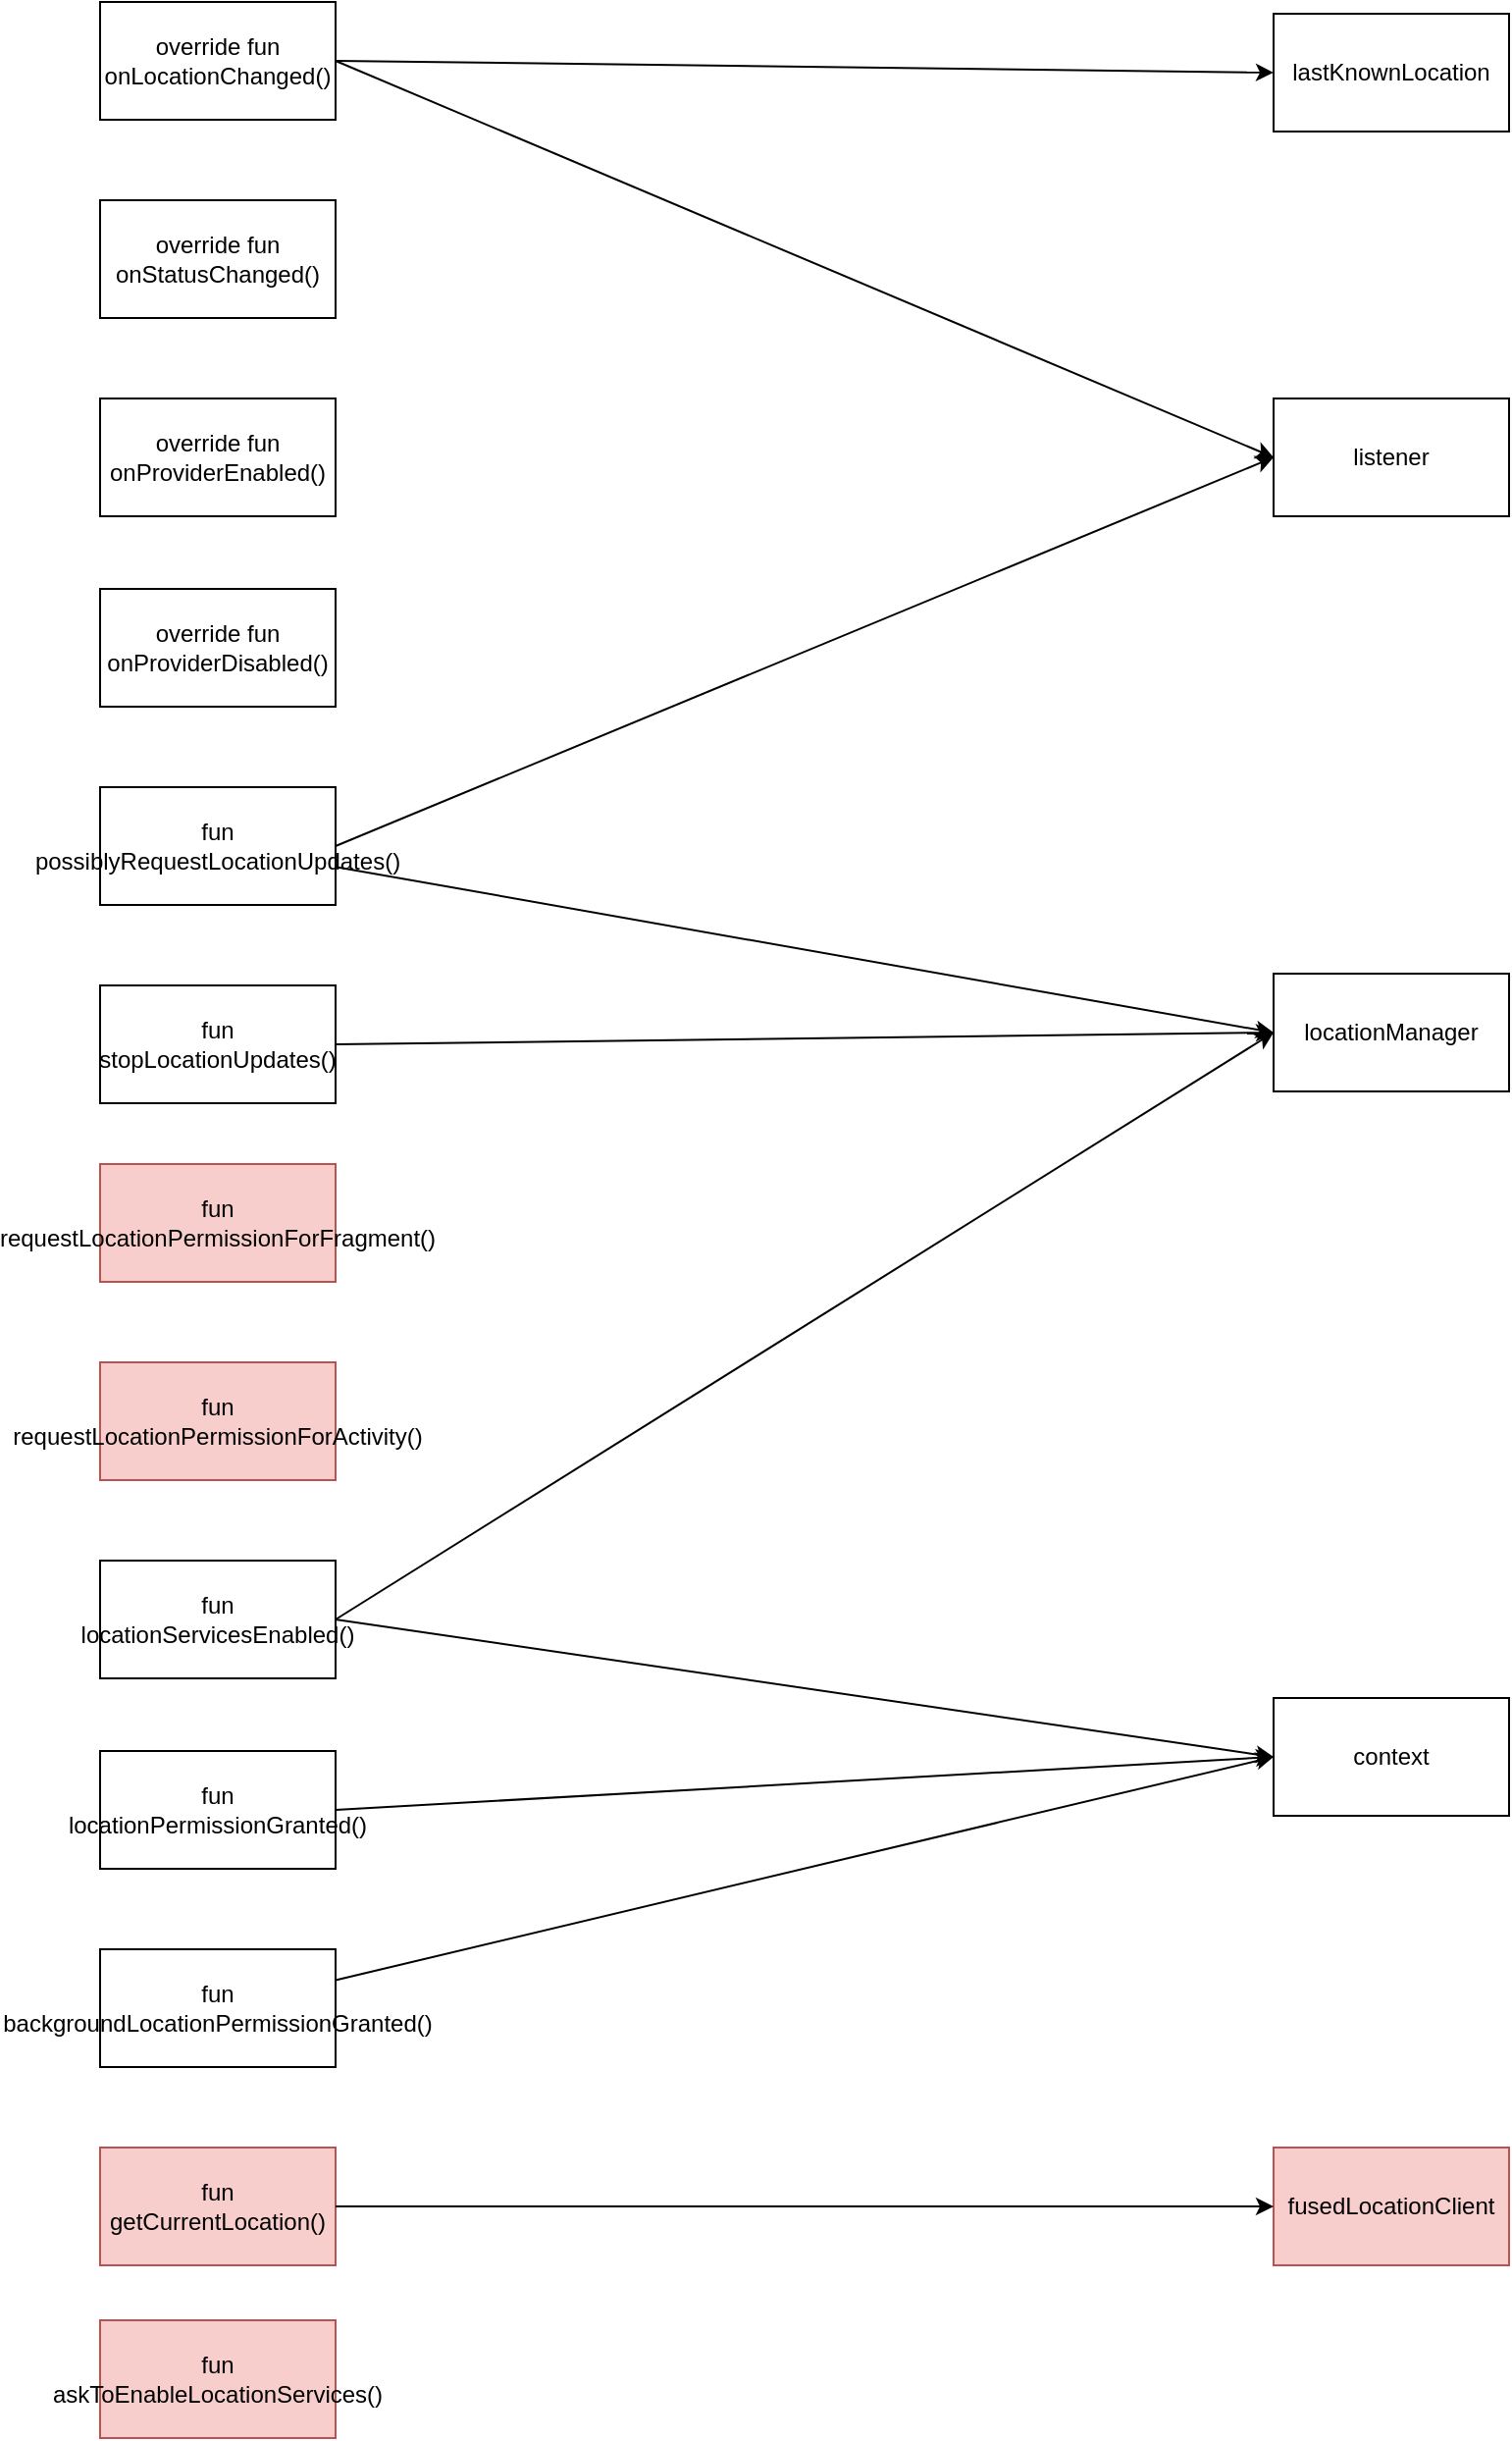 <mxfile version="12.7.1" type="github"><diagram id="XO18UrnIPg-8cIo-Gu_F" name="Page-1"><mxGraphModel dx="1186" dy="747" grid="0" gridSize="10" guides="1" tooltips="1" connect="1" arrows="1" fold="1" page="0" pageScale="1" pageWidth="827" pageHeight="1169" math="0" shadow="0"><root><mxCell id="0"/><mxCell id="1" parent="0"/><mxCell id="-8VVzi5CtMOe5ijPJX_Y-1" value="override fun onLocationChanged()" style="rounded=0;whiteSpace=wrap;html=1;" parent="1" vertex="1"><mxGeometry x="65" y="127" width="120" height="60" as="geometry"/></mxCell><mxCell id="-8VVzi5CtMOe5ijPJX_Y-2" value="context" style="rounded=0;whiteSpace=wrap;html=1;" parent="1" vertex="1"><mxGeometry x="663" y="991" width="120" height="60" as="geometry"/></mxCell><mxCell id="-8VVzi5CtMOe5ijPJX_Y-3" value="override fun onStatusChanged()" style="rounded=0;whiteSpace=wrap;html=1;" parent="1" vertex="1"><mxGeometry x="65" y="228" width="120" height="60" as="geometry"/></mxCell><mxCell id="-8VVzi5CtMOe5ijPJX_Y-4" value="locationManager" style="rounded=0;whiteSpace=wrap;html=1;" parent="1" vertex="1"><mxGeometry x="663" y="622" width="120" height="60" as="geometry"/></mxCell><mxCell id="-8VVzi5CtMOe5ijPJX_Y-5" value="override fun onProviderEnabled()" style="rounded=0;whiteSpace=wrap;html=1;" parent="1" vertex="1"><mxGeometry x="65" y="329" width="120" height="60" as="geometry"/></mxCell><mxCell id="-8VVzi5CtMOe5ijPJX_Y-6" value="lastKnownLocation" style="rounded=0;whiteSpace=wrap;html=1;" parent="1" vertex="1"><mxGeometry x="663" y="133" width="120" height="60" as="geometry"/></mxCell><mxCell id="-8VVzi5CtMOe5ijPJX_Y-7" value="" style="endArrow=classic;html=1;exitX=1;exitY=0.5;exitDx=0;exitDy=0;entryX=0;entryY=0.5;entryDx=0;entryDy=0;" parent="1" source="-8VVzi5CtMOe5ijPJX_Y-1" target="-8VVzi5CtMOe5ijPJX_Y-6" edge="1"><mxGeometry width="50" height="50" relative="1" as="geometry"><mxPoint x="65" y="460" as="sourcePoint"/><mxPoint x="302" y="198" as="targetPoint"/></mxGeometry></mxCell><mxCell id="-8VVzi5CtMOe5ijPJX_Y-10" value="override fun onProviderDisabled()" style="rounded=0;whiteSpace=wrap;html=1;" parent="1" vertex="1"><mxGeometry x="65" y="426" width="120" height="60" as="geometry"/></mxCell><mxCell id="-8VVzi5CtMOe5ijPJX_Y-11" value="listener" style="rounded=0;whiteSpace=wrap;html=1;" parent="1" vertex="1"><mxGeometry x="663" y="329" width="120" height="60" as="geometry"/></mxCell><mxCell id="-8VVzi5CtMOe5ijPJX_Y-12" value="fun possiblyRequestLocationUpdates()" style="rounded=0;whiteSpace=wrap;html=1;" parent="1" vertex="1"><mxGeometry x="65" y="527" width="120" height="60" as="geometry"/></mxCell><mxCell id="-8VVzi5CtMOe5ijPJX_Y-13" value="fusedLocationClient" style="rounded=0;whiteSpace=wrap;html=1;fillColor=#f8cecc;strokeColor=#b85450;" parent="1" vertex="1"><mxGeometry x="663" y="1220" width="120" height="60" as="geometry"/></mxCell><mxCell id="-8VVzi5CtMOe5ijPJX_Y-14" value="fun stopLocationUpdates()" style="rounded=0;whiteSpace=wrap;html=1;" parent="1" vertex="1"><mxGeometry x="65" y="628" width="120" height="60" as="geometry"/></mxCell><mxCell id="-8VVzi5CtMOe5ijPJX_Y-17" value="" style="endArrow=classic;html=1;entryX=0;entryY=0.5;entryDx=0;entryDy=0;" parent="1" source="-8VVzi5CtMOe5ijPJX_Y-12" target="-8VVzi5CtMOe5ijPJX_Y-4" edge="1"><mxGeometry width="50" height="50" relative="1" as="geometry"><mxPoint x="233" y="587" as="sourcePoint"/><mxPoint x="307" y="545" as="targetPoint"/></mxGeometry></mxCell><mxCell id="-8VVzi5CtMOe5ijPJX_Y-18" value="" style="endArrow=classic;html=1;entryX=0;entryY=0.5;entryDx=0;entryDy=0;exitX=1;exitY=0.5;exitDx=0;exitDy=0;" parent="1" source="-8VVzi5CtMOe5ijPJX_Y-14" target="-8VVzi5CtMOe5ijPJX_Y-4" edge="1"><mxGeometry width="50" height="50" relative="1" as="geometry"><mxPoint x="272" y="787" as="sourcePoint"/><mxPoint x="353" y="658" as="targetPoint"/></mxGeometry></mxCell><mxCell id="-8VVzi5CtMOe5ijPJX_Y-19" value="fun requestLocationPermissionForFragment()" style="rounded=0;whiteSpace=wrap;html=1;fillColor=#f8cecc;strokeColor=#b85450;" parent="1" vertex="1"><mxGeometry x="65" y="719" width="120" height="60" as="geometry"/></mxCell><mxCell id="-8VVzi5CtMOe5ijPJX_Y-21" value="fun requestLocationPermissionForActivity()" style="rounded=0;whiteSpace=wrap;html=1;fillColor=#f8cecc;strokeColor=#b85450;" parent="1" vertex="1"><mxGeometry x="65" y="820" width="120" height="60" as="geometry"/></mxCell><mxCell id="-8VVzi5CtMOe5ijPJX_Y-23" value="fun locationServicesEnabled()" style="rounded=0;whiteSpace=wrap;html=1;" parent="1" vertex="1"><mxGeometry x="65" y="921" width="120" height="60" as="geometry"/></mxCell><mxCell id="-8VVzi5CtMOe5ijPJX_Y-27" value="" style="endArrow=classic;html=1;entryX=0;entryY=0.5;entryDx=0;entryDy=0;exitX=1;exitY=0.5;exitDx=0;exitDy=0;" parent="1" source="-8VVzi5CtMOe5ijPJX_Y-23" target="-8VVzi5CtMOe5ijPJX_Y-2" edge="1"><mxGeometry width="50" height="50" relative="1" as="geometry"><mxPoint x="272" y="1080" as="sourcePoint"/><mxPoint x="353" y="951" as="targetPoint"/></mxGeometry></mxCell><mxCell id="-8VVzi5CtMOe5ijPJX_Y-28" value="fun locationPermissionGranted()" style="rounded=0;whiteSpace=wrap;html=1;" parent="1" vertex="1"><mxGeometry x="65" y="1018" width="120" height="60" as="geometry"/></mxCell><mxCell id="-8VVzi5CtMOe5ijPJX_Y-30" value="fun backgroundLocationPermissionGranted()" style="rounded=0;whiteSpace=wrap;html=1;" parent="1" vertex="1"><mxGeometry x="65" y="1119" width="120" height="60" as="geometry"/></mxCell><mxCell id="-8VVzi5CtMOe5ijPJX_Y-32" value="fun getCurrentLocation()" style="rounded=0;whiteSpace=wrap;html=1;fillColor=#f8cecc;strokeColor=#b85450;" parent="1" vertex="1"><mxGeometry x="65" y="1220" width="120" height="60" as="geometry"/></mxCell><mxCell id="-8VVzi5CtMOe5ijPJX_Y-34" value="" style="endArrow=classic;html=1;exitX=1;exitY=0.5;exitDx=0;exitDy=0;entryX=0;entryY=0.5;entryDx=0;entryDy=0;" parent="1" source="-8VVzi5CtMOe5ijPJX_Y-28" target="-8VVzi5CtMOe5ijPJX_Y-2" edge="1"><mxGeometry width="50" height="50" relative="1" as="geometry"><mxPoint x="65" y="1351" as="sourcePoint"/><mxPoint x="353" y="162" as="targetPoint"/></mxGeometry></mxCell><mxCell id="-8VVzi5CtMOe5ijPJX_Y-35" value="" style="endArrow=classic;html=1;entryX=0;entryY=0.5;entryDx=0;entryDy=0;" parent="1" source="-8VVzi5CtMOe5ijPJX_Y-30" target="-8VVzi5CtMOe5ijPJX_Y-2" edge="1"><mxGeometry width="50" height="50" relative="1" as="geometry"><mxPoint x="233" y="1179" as="sourcePoint"/><mxPoint x="353" y="160" as="targetPoint"/></mxGeometry></mxCell><mxCell id="-8VVzi5CtMOe5ijPJX_Y-36" value="" style="endArrow=classic;html=1;entryX=0;entryY=0.5;entryDx=0;entryDy=0;exitX=1;exitY=0.5;exitDx=0;exitDy=0;" parent="1" source="-8VVzi5CtMOe5ijPJX_Y-32" target="-8VVzi5CtMOe5ijPJX_Y-13" edge="1"><mxGeometry width="50" height="50" relative="1" as="geometry"><mxPoint x="272" y="1379" as="sourcePoint"/><mxPoint x="353" y="1250" as="targetPoint"/></mxGeometry></mxCell><mxCell id="-8VVzi5CtMOe5ijPJX_Y-37" value="fun askToEnableLocationServices()" style="rounded=0;whiteSpace=wrap;html=1;fillColor=#f8cecc;strokeColor=#b85450;" parent="1" vertex="1"><mxGeometry x="65" y="1308" width="120" height="60" as="geometry"/></mxCell><mxCell id="-8VVzi5CtMOe5ijPJX_Y-41" value="" style="endArrow=classic;html=1;exitX=1;exitY=0.5;exitDx=0;exitDy=0;entryX=0;entryY=0.5;entryDx=0;entryDy=0;" parent="1" source="-8VVzi5CtMOe5ijPJX_Y-23" target="-8VVzi5CtMOe5ijPJX_Y-4" edge="1"><mxGeometry width="50" height="50" relative="1" as="geometry"><mxPoint x="317" y="924" as="sourcePoint"/><mxPoint x="367" y="874" as="targetPoint"/></mxGeometry></mxCell><mxCell id="-8VVzi5CtMOe5ijPJX_Y-42" value="" style="endArrow=classic;html=1;exitX=1;exitY=0.5;exitDx=0;exitDy=0;entryX=0;entryY=0.5;entryDx=0;entryDy=0;" parent="1" source="-8VVzi5CtMOe5ijPJX_Y-1" target="-8VVzi5CtMOe5ijPJX_Y-11" edge="1"><mxGeometry width="50" height="50" relative="1" as="geometry"><mxPoint x="454" y="163" as="sourcePoint"/><mxPoint x="504" y="113" as="targetPoint"/></mxGeometry></mxCell><mxCell id="-8VVzi5CtMOe5ijPJX_Y-43" value="" style="endArrow=classic;html=1;entryX=0;entryY=0.5;entryDx=0;entryDy=0;exitX=1;exitY=0.5;exitDx=0;exitDy=0;" parent="1" source="-8VVzi5CtMOe5ijPJX_Y-12" target="-8VVzi5CtMOe5ijPJX_Y-11" edge="1"><mxGeometry width="50" height="50" relative="1" as="geometry"><mxPoint x="476" y="175" as="sourcePoint"/><mxPoint x="526" y="125" as="targetPoint"/></mxGeometry></mxCell></root></mxGraphModel></diagram></mxfile>